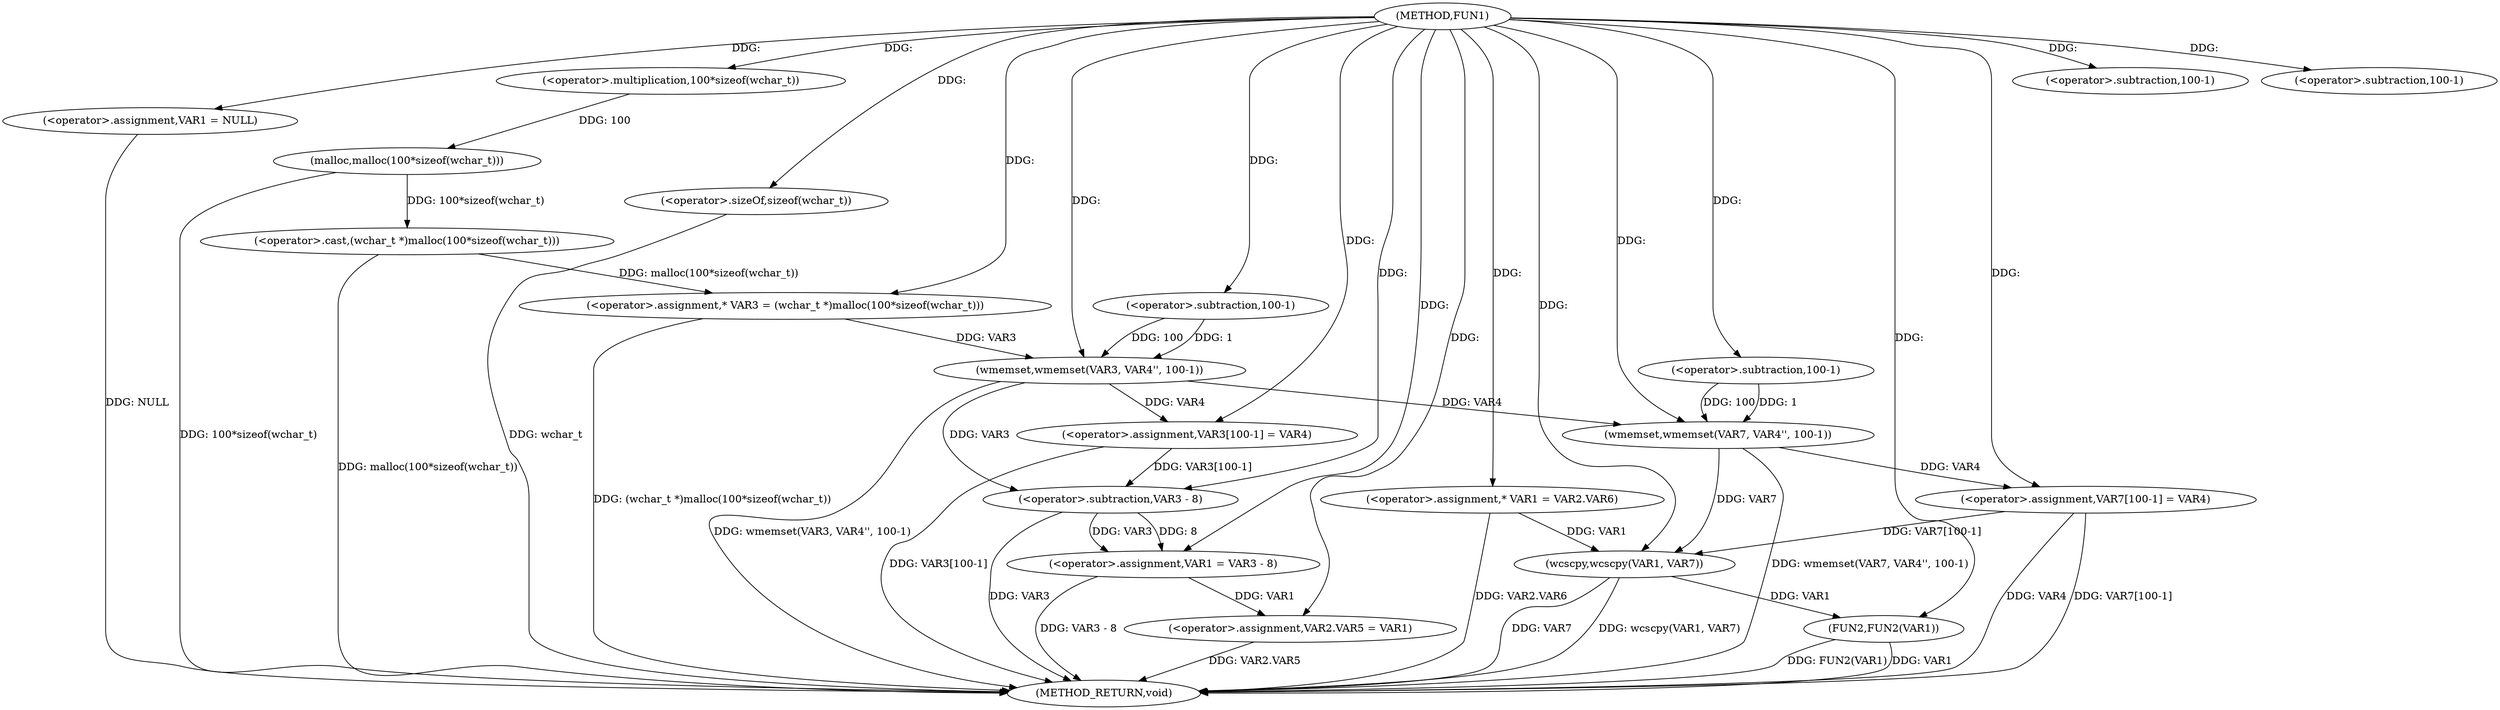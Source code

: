 digraph FUN1 {  
"1000100" [label = "(METHOD,FUN1)" ]
"1000168" [label = "(METHOD_RETURN,void)" ]
"1000104" [label = "(<operator>.assignment,VAR1 = NULL)" ]
"1000109" [label = "(<operator>.assignment,* VAR3 = (wchar_t *)malloc(100*sizeof(wchar_t)))" ]
"1000111" [label = "(<operator>.cast,(wchar_t *)malloc(100*sizeof(wchar_t)))" ]
"1000113" [label = "(malloc,malloc(100*sizeof(wchar_t)))" ]
"1000114" [label = "(<operator>.multiplication,100*sizeof(wchar_t))" ]
"1000116" [label = "(<operator>.sizeOf,sizeof(wchar_t))" ]
"1000118" [label = "(wmemset,wmemset(VAR3, VAR4'', 100-1))" ]
"1000121" [label = "(<operator>.subtraction,100-1)" ]
"1000124" [label = "(<operator>.assignment,VAR3[100-1] = VAR4)" ]
"1000127" [label = "(<operator>.subtraction,100-1)" ]
"1000131" [label = "(<operator>.assignment,VAR1 = VAR3 - 8)" ]
"1000133" [label = "(<operator>.subtraction,VAR3 - 8)" ]
"1000136" [label = "(<operator>.assignment,VAR2.VAR5 = VAR1)" ]
"1000143" [label = "(<operator>.assignment,* VAR1 = VAR2.VAR6)" ]
"1000150" [label = "(wmemset,wmemset(VAR7, VAR4'', 100-1))" ]
"1000153" [label = "(<operator>.subtraction,100-1)" ]
"1000156" [label = "(<operator>.assignment,VAR7[100-1] = VAR4)" ]
"1000159" [label = "(<operator>.subtraction,100-1)" ]
"1000163" [label = "(wcscpy,wcscpy(VAR1, VAR7))" ]
"1000166" [label = "(FUN2,FUN2(VAR1))" ]
  "1000124" -> "1000168"  [ label = "DDG: VAR3[100-1]"] 
  "1000156" -> "1000168"  [ label = "DDG: VAR7[100-1]"] 
  "1000113" -> "1000168"  [ label = "DDG: 100*sizeof(wchar_t)"] 
  "1000166" -> "1000168"  [ label = "DDG: FUN2(VAR1)"] 
  "1000118" -> "1000168"  [ label = "DDG: wmemset(VAR3, VAR4'', 100-1)"] 
  "1000131" -> "1000168"  [ label = "DDG: VAR3 - 8"] 
  "1000111" -> "1000168"  [ label = "DDG: malloc(100*sizeof(wchar_t))"] 
  "1000150" -> "1000168"  [ label = "DDG: wmemset(VAR7, VAR4'', 100-1)"] 
  "1000116" -> "1000168"  [ label = "DDG: wchar_t"] 
  "1000166" -> "1000168"  [ label = "DDG: VAR1"] 
  "1000133" -> "1000168"  [ label = "DDG: VAR3"] 
  "1000143" -> "1000168"  [ label = "DDG: VAR2.VAR6"] 
  "1000163" -> "1000168"  [ label = "DDG: wcscpy(VAR1, VAR7)"] 
  "1000156" -> "1000168"  [ label = "DDG: VAR4"] 
  "1000109" -> "1000168"  [ label = "DDG: (wchar_t *)malloc(100*sizeof(wchar_t))"] 
  "1000136" -> "1000168"  [ label = "DDG: VAR2.VAR5"] 
  "1000104" -> "1000168"  [ label = "DDG: NULL"] 
  "1000163" -> "1000168"  [ label = "DDG: VAR7"] 
  "1000100" -> "1000104"  [ label = "DDG: "] 
  "1000111" -> "1000109"  [ label = "DDG: malloc(100*sizeof(wchar_t))"] 
  "1000100" -> "1000109"  [ label = "DDG: "] 
  "1000113" -> "1000111"  [ label = "DDG: 100*sizeof(wchar_t)"] 
  "1000114" -> "1000113"  [ label = "DDG: 100"] 
  "1000100" -> "1000114"  [ label = "DDG: "] 
  "1000100" -> "1000116"  [ label = "DDG: "] 
  "1000109" -> "1000118"  [ label = "DDG: VAR3"] 
  "1000100" -> "1000118"  [ label = "DDG: "] 
  "1000121" -> "1000118"  [ label = "DDG: 100"] 
  "1000121" -> "1000118"  [ label = "DDG: 1"] 
  "1000100" -> "1000121"  [ label = "DDG: "] 
  "1000118" -> "1000124"  [ label = "DDG: VAR4"] 
  "1000100" -> "1000124"  [ label = "DDG: "] 
  "1000100" -> "1000127"  [ label = "DDG: "] 
  "1000133" -> "1000131"  [ label = "DDG: VAR3"] 
  "1000133" -> "1000131"  [ label = "DDG: 8"] 
  "1000100" -> "1000131"  [ label = "DDG: "] 
  "1000124" -> "1000133"  [ label = "DDG: VAR3[100-1]"] 
  "1000118" -> "1000133"  [ label = "DDG: VAR3"] 
  "1000100" -> "1000133"  [ label = "DDG: "] 
  "1000131" -> "1000136"  [ label = "DDG: VAR1"] 
  "1000100" -> "1000136"  [ label = "DDG: "] 
  "1000100" -> "1000143"  [ label = "DDG: "] 
  "1000100" -> "1000150"  [ label = "DDG: "] 
  "1000118" -> "1000150"  [ label = "DDG: VAR4"] 
  "1000153" -> "1000150"  [ label = "DDG: 100"] 
  "1000153" -> "1000150"  [ label = "DDG: 1"] 
  "1000100" -> "1000153"  [ label = "DDG: "] 
  "1000150" -> "1000156"  [ label = "DDG: VAR4"] 
  "1000100" -> "1000156"  [ label = "DDG: "] 
  "1000100" -> "1000159"  [ label = "DDG: "] 
  "1000143" -> "1000163"  [ label = "DDG: VAR1"] 
  "1000100" -> "1000163"  [ label = "DDG: "] 
  "1000150" -> "1000163"  [ label = "DDG: VAR7"] 
  "1000156" -> "1000163"  [ label = "DDG: VAR7[100-1]"] 
  "1000163" -> "1000166"  [ label = "DDG: VAR1"] 
  "1000100" -> "1000166"  [ label = "DDG: "] 
}
